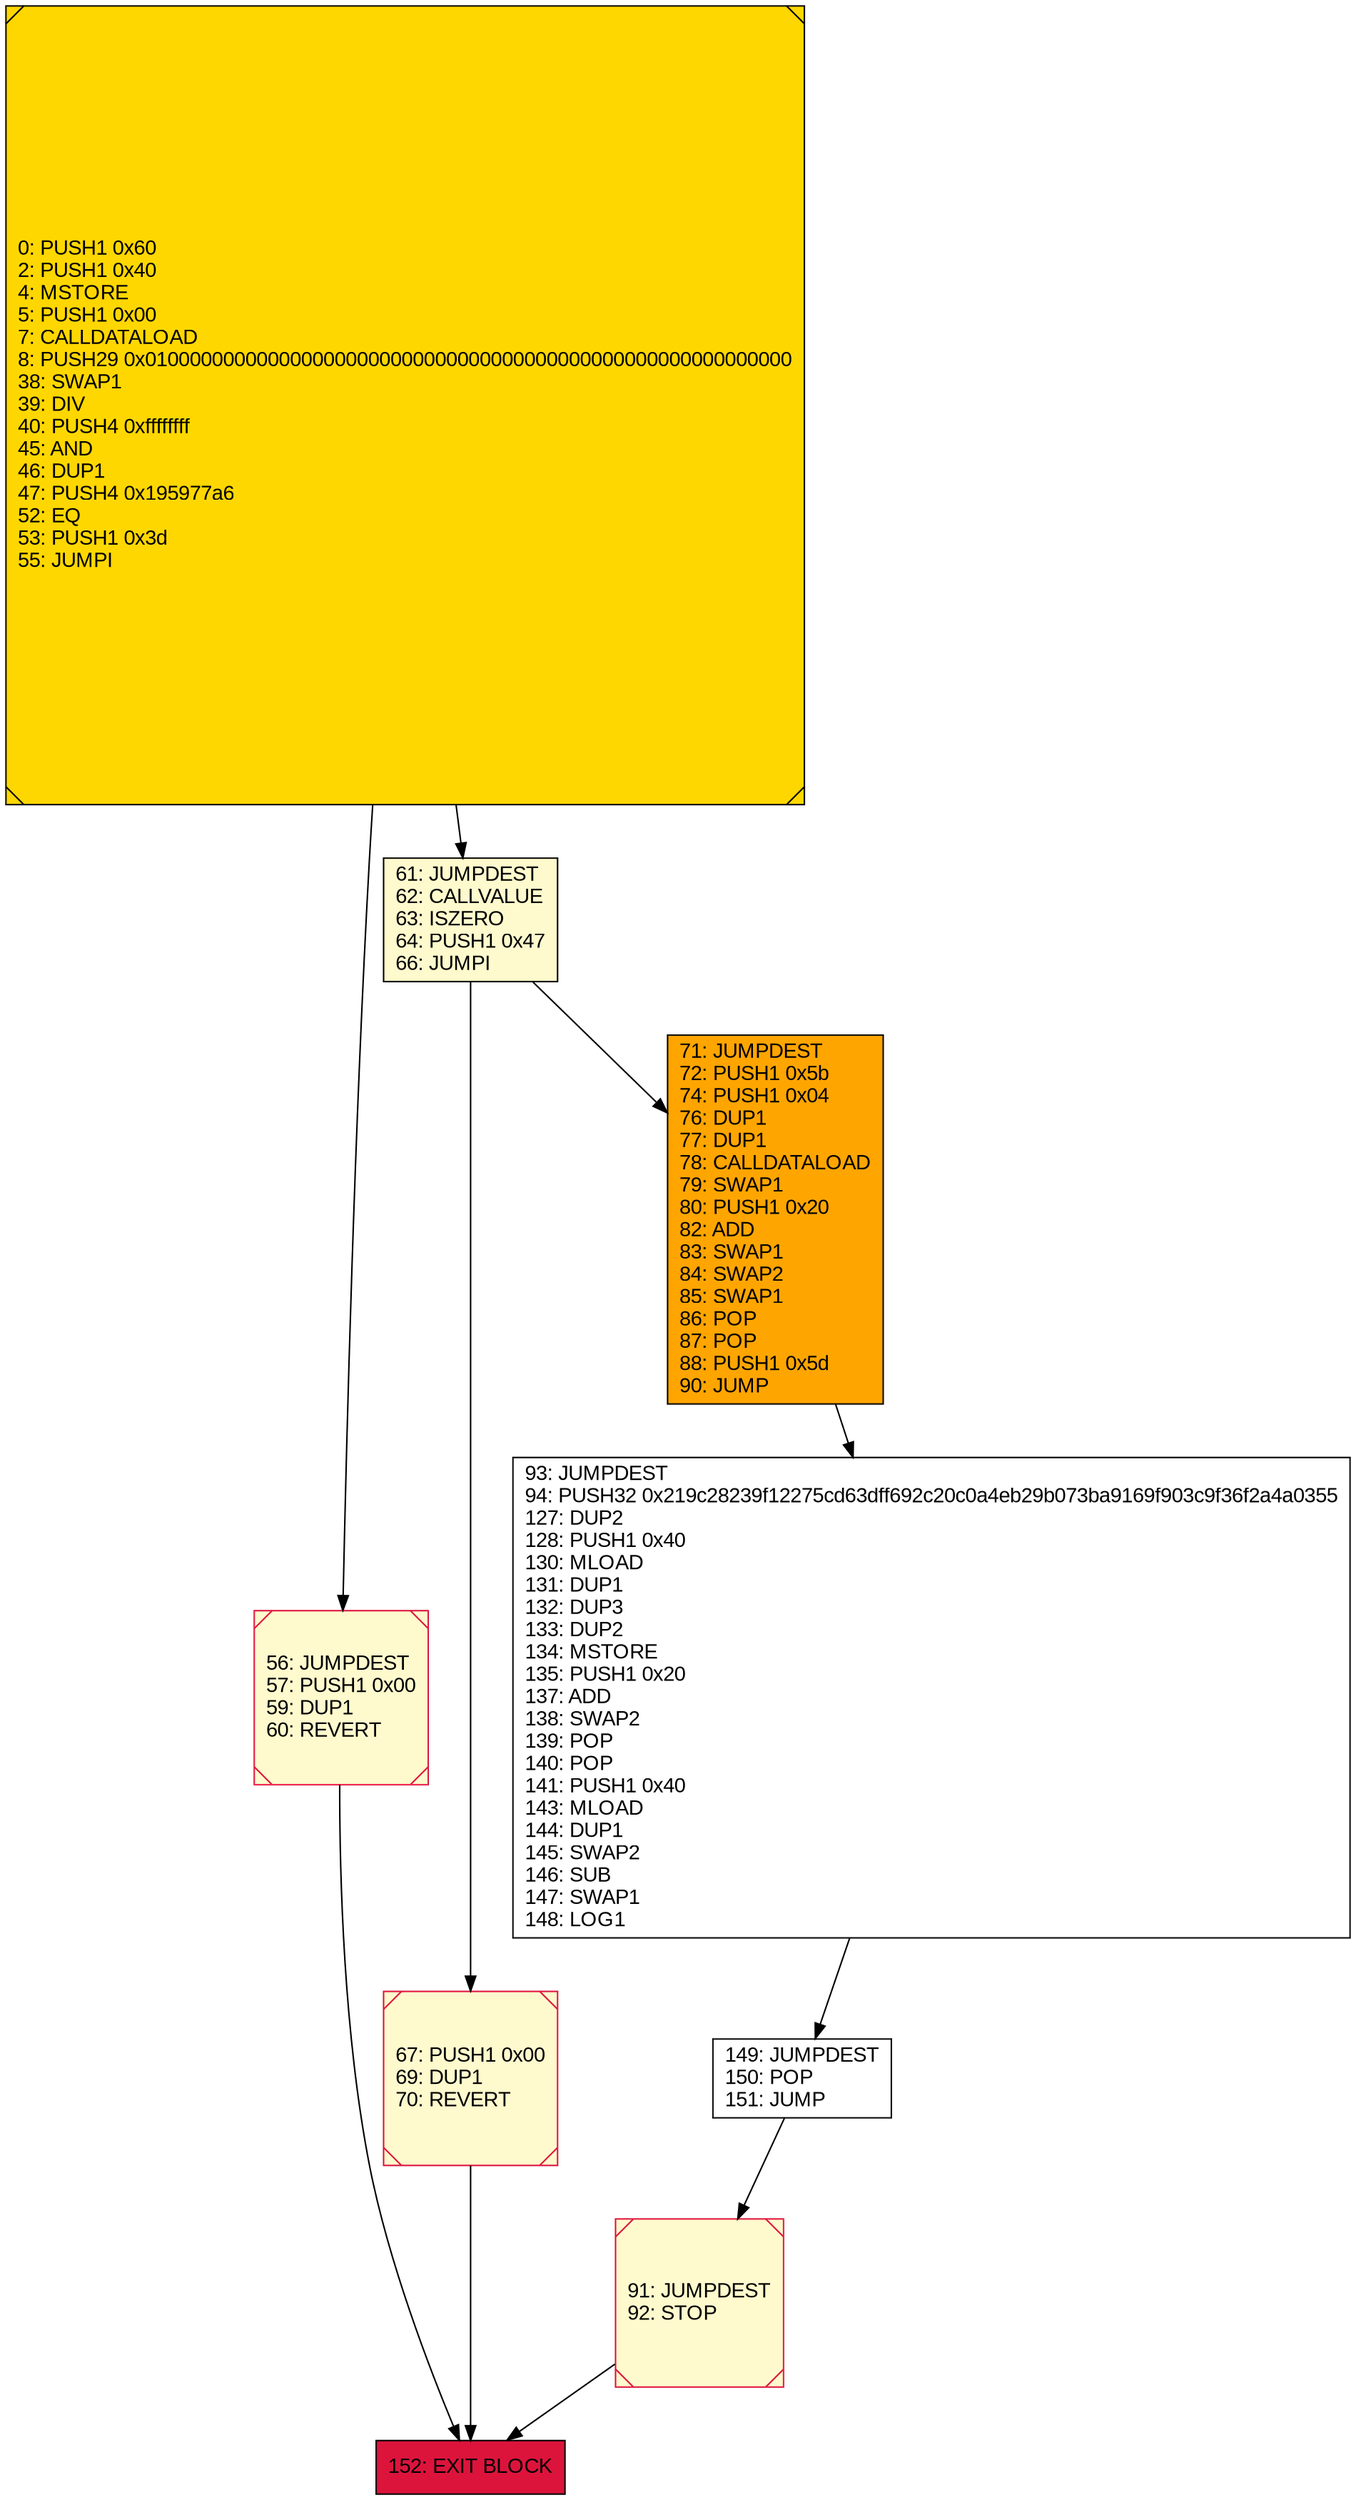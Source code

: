 digraph G {
bgcolor=transparent rankdir=UD;
node [shape=box style=filled color=black fillcolor=white fontname=arial fontcolor=black];
67 [label="67: PUSH1 0x00\l69: DUP1\l70: REVERT\l" fillcolor=lemonchiffon shape=Msquare color=crimson ];
149 [label="149: JUMPDEST\l150: POP\l151: JUMP\l" ];
71 [label="71: JUMPDEST\l72: PUSH1 0x5b\l74: PUSH1 0x04\l76: DUP1\l77: DUP1\l78: CALLDATALOAD\l79: SWAP1\l80: PUSH1 0x20\l82: ADD\l83: SWAP1\l84: SWAP2\l85: SWAP1\l86: POP\l87: POP\l88: PUSH1 0x5d\l90: JUMP\l" fillcolor=orange ];
152 [label="152: EXIT BLOCK\l" fillcolor=crimson ];
93 [label="93: JUMPDEST\l94: PUSH32 0x219c28239f12275cd63dff692c20c0a4eb29b073ba9169f903c9f36f2a4a0355\l127: DUP2\l128: PUSH1 0x40\l130: MLOAD\l131: DUP1\l132: DUP3\l133: DUP2\l134: MSTORE\l135: PUSH1 0x20\l137: ADD\l138: SWAP2\l139: POP\l140: POP\l141: PUSH1 0x40\l143: MLOAD\l144: DUP1\l145: SWAP2\l146: SUB\l147: SWAP1\l148: LOG1\l" ];
56 [label="56: JUMPDEST\l57: PUSH1 0x00\l59: DUP1\l60: REVERT\l" fillcolor=lemonchiffon shape=Msquare color=crimson ];
0 [label="0: PUSH1 0x60\l2: PUSH1 0x40\l4: MSTORE\l5: PUSH1 0x00\l7: CALLDATALOAD\l8: PUSH29 0x0100000000000000000000000000000000000000000000000000000000\l38: SWAP1\l39: DIV\l40: PUSH4 0xffffffff\l45: AND\l46: DUP1\l47: PUSH4 0x195977a6\l52: EQ\l53: PUSH1 0x3d\l55: JUMPI\l" fillcolor=lemonchiffon shape=Msquare fillcolor=gold ];
61 [label="61: JUMPDEST\l62: CALLVALUE\l63: ISZERO\l64: PUSH1 0x47\l66: JUMPI\l" fillcolor=lemonchiffon ];
91 [label="91: JUMPDEST\l92: STOP\l" fillcolor=lemonchiffon shape=Msquare color=crimson ];
0 -> 61;
0 -> 56;
56 -> 152;
91 -> 152;
71 -> 93;
61 -> 71;
67 -> 152;
61 -> 67;
149 -> 91;
93 -> 149;
}